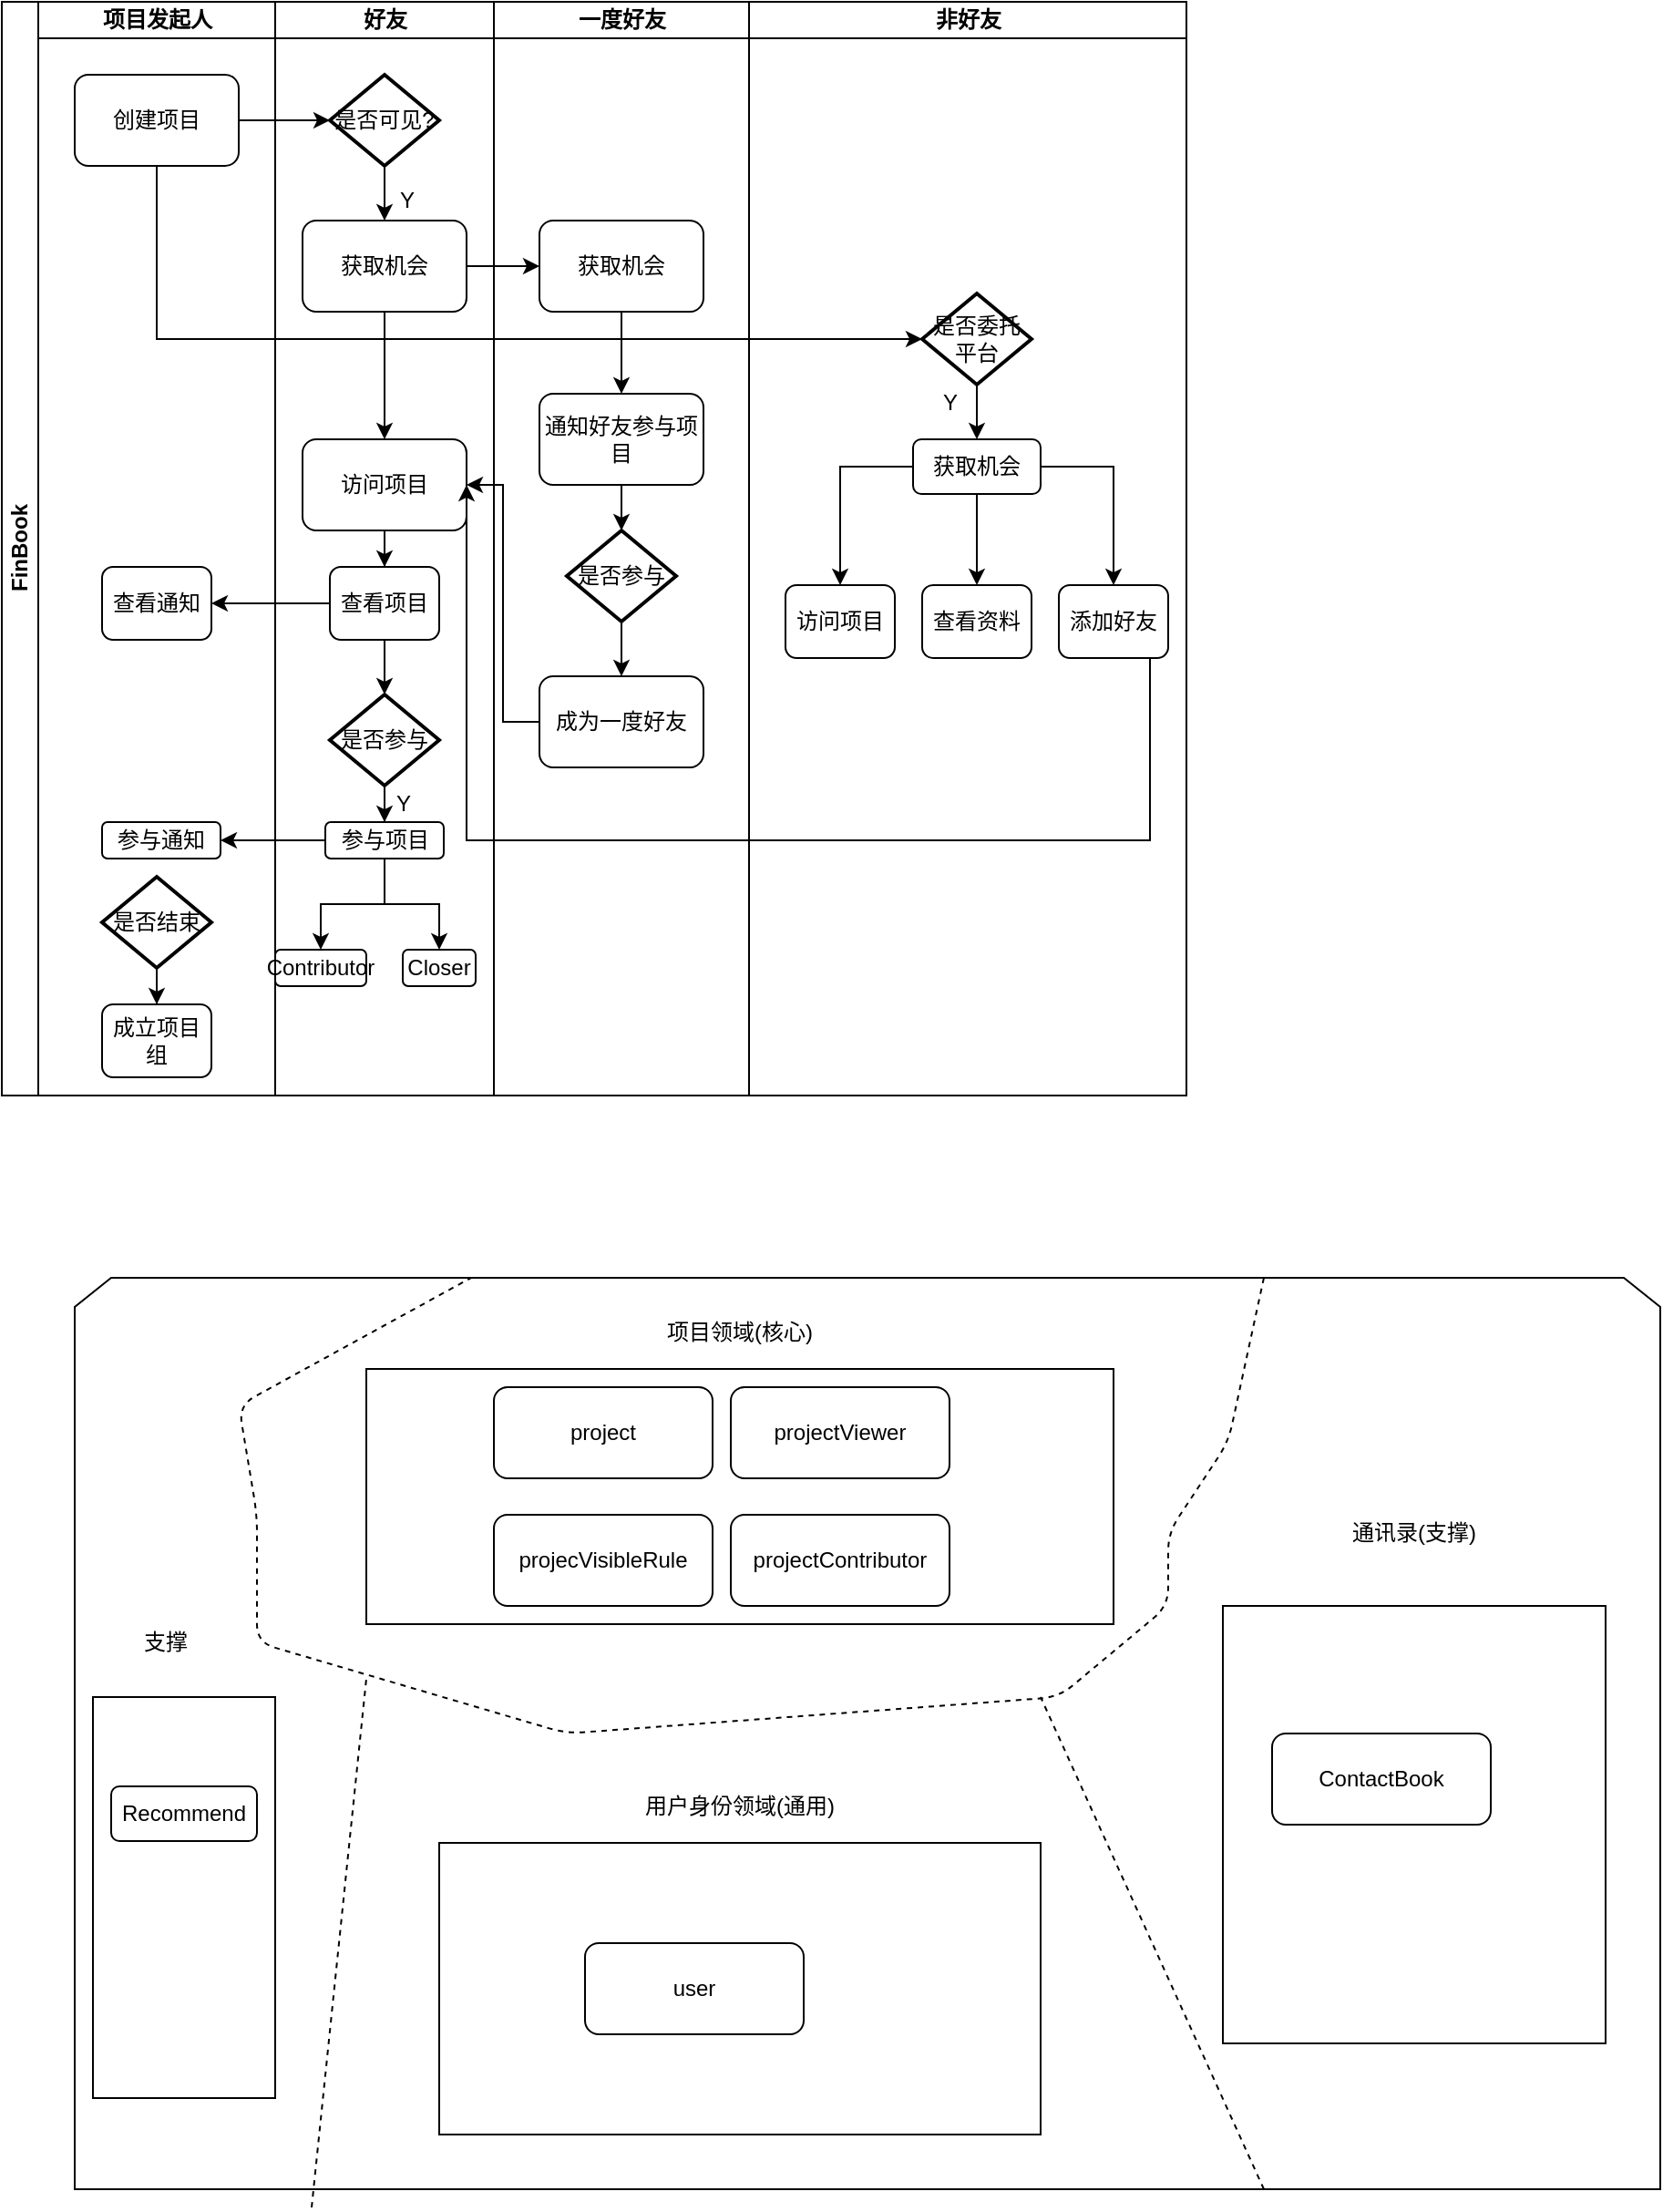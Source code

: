 <mxfile version="12.5.3" type="device"><diagram id="yJ2O0ap2HQg1mVwwlZUG" name="第 1 页"><mxGraphModel dx="1327" dy="863" grid="1" gridSize="10" guides="1" tooltips="1" connect="1" arrows="1" fold="1" page="1" pageScale="1" pageWidth="827" pageHeight="1169" math="0" shadow="0"><root><mxCell id="0"/><mxCell id="1" parent="0"/><mxCell id="QlnAxu6G90VUzhI2hyzj-1" value="FinBook" style="swimlane;html=1;childLayout=stackLayout;resizeParent=1;resizeParentMax=0;startSize=20;horizontal=0;horizontalStack=1;" vertex="1" parent="1"><mxGeometry x="130" y="160" width="410" height="600" as="geometry"/></mxCell><mxCell id="QlnAxu6G90VUzhI2hyzj-2" value="项目发起人" style="swimlane;html=1;startSize=20;" vertex="1" parent="QlnAxu6G90VUzhI2hyzj-1"><mxGeometry x="20" width="130" height="600" as="geometry"/></mxCell><mxCell id="QlnAxu6G90VUzhI2hyzj-7" value="创建项目" style="shape=ext;rounded=1;html=1;whiteSpace=wrap;" vertex="1" parent="QlnAxu6G90VUzhI2hyzj-2"><mxGeometry x="20" y="40" width="90" height="50" as="geometry"/></mxCell><mxCell id="QlnAxu6G90VUzhI2hyzj-89" value="查看通知" style="shape=ext;rounded=1;html=1;whiteSpace=wrap;" vertex="1" parent="QlnAxu6G90VUzhI2hyzj-2"><mxGeometry x="35" y="310" width="60" height="40" as="geometry"/></mxCell><mxCell id="QlnAxu6G90VUzhI2hyzj-90" value="参与通知" style="shape=ext;rounded=1;html=1;whiteSpace=wrap;" vertex="1" parent="QlnAxu6G90VUzhI2hyzj-2"><mxGeometry x="35" y="450" width="65" height="20" as="geometry"/></mxCell><mxCell id="QlnAxu6G90VUzhI2hyzj-95" value="成立项目组" style="shape=ext;rounded=1;html=1;whiteSpace=wrap;" vertex="1" parent="QlnAxu6G90VUzhI2hyzj-2"><mxGeometry x="35" y="550" width="60" height="40" as="geometry"/></mxCell><mxCell id="QlnAxu6G90VUzhI2hyzj-100" style="edgeStyle=orthogonalEdgeStyle;rounded=0;orthogonalLoop=1;jettySize=auto;html=1;entryX=0.5;entryY=0;entryDx=0;entryDy=0;" edge="1" parent="QlnAxu6G90VUzhI2hyzj-2" source="QlnAxu6G90VUzhI2hyzj-97" target="QlnAxu6G90VUzhI2hyzj-95"><mxGeometry relative="1" as="geometry"/></mxCell><mxCell id="QlnAxu6G90VUzhI2hyzj-97" value="是否结束" style="strokeWidth=2;html=1;shape=mxgraph.flowchart.decision;whiteSpace=wrap;" vertex="1" parent="QlnAxu6G90VUzhI2hyzj-2"><mxGeometry x="35" y="480" width="60" height="50" as="geometry"/></mxCell><mxCell id="QlnAxu6G90VUzhI2hyzj-3" value="好友" style="swimlane;html=1;startSize=20;" vertex="1" parent="QlnAxu6G90VUzhI2hyzj-1"><mxGeometry x="150" width="120" height="600" as="geometry"/></mxCell><mxCell id="QlnAxu6G90VUzhI2hyzj-31" style="edgeStyle=orthogonalEdgeStyle;rounded=0;orthogonalLoop=1;jettySize=auto;html=1;" edge="1" parent="QlnAxu6G90VUzhI2hyzj-3" source="QlnAxu6G90VUzhI2hyzj-10" target="QlnAxu6G90VUzhI2hyzj-15"><mxGeometry relative="1" as="geometry"/></mxCell><mxCell id="QlnAxu6G90VUzhI2hyzj-10" value="获取机会" style="shape=ext;rounded=1;html=1;whiteSpace=wrap;" vertex="1" parent="QlnAxu6G90VUzhI2hyzj-3"><mxGeometry x="15" y="120" width="90" height="50" as="geometry"/></mxCell><mxCell id="QlnAxu6G90VUzhI2hyzj-12" value="" style="edgeStyle=orthogonalEdgeStyle;rounded=0;orthogonalLoop=1;jettySize=auto;html=1;" edge="1" parent="QlnAxu6G90VUzhI2hyzj-3" source="QlnAxu6G90VUzhI2hyzj-11" target="QlnAxu6G90VUzhI2hyzj-10"><mxGeometry relative="1" as="geometry"/></mxCell><mxCell id="QlnAxu6G90VUzhI2hyzj-11" value="是否可见?" style="strokeWidth=2;html=1;shape=mxgraph.flowchart.decision;whiteSpace=wrap;" vertex="1" parent="QlnAxu6G90VUzhI2hyzj-3"><mxGeometry x="30" y="40" width="60" height="50" as="geometry"/></mxCell><mxCell id="QlnAxu6G90VUzhI2hyzj-62" style="edgeStyle=orthogonalEdgeStyle;rounded=0;orthogonalLoop=1;jettySize=auto;html=1;entryX=0.5;entryY=0;entryDx=0;entryDy=0;" edge="1" parent="QlnAxu6G90VUzhI2hyzj-3" source="QlnAxu6G90VUzhI2hyzj-15" target="QlnAxu6G90VUzhI2hyzj-57"><mxGeometry relative="1" as="geometry"/></mxCell><mxCell id="QlnAxu6G90VUzhI2hyzj-15" value="访问项目" style="shape=ext;rounded=1;html=1;whiteSpace=wrap;" vertex="1" parent="QlnAxu6G90VUzhI2hyzj-3"><mxGeometry x="15" y="240" width="90" height="50" as="geometry"/></mxCell><mxCell id="QlnAxu6G90VUzhI2hyzj-63" style="edgeStyle=orthogonalEdgeStyle;rounded=0;orthogonalLoop=1;jettySize=auto;html=1;" edge="1" parent="QlnAxu6G90VUzhI2hyzj-3" source="QlnAxu6G90VUzhI2hyzj-57" target="QlnAxu6G90VUzhI2hyzj-59"><mxGeometry relative="1" as="geometry"/></mxCell><mxCell id="QlnAxu6G90VUzhI2hyzj-57" value="查看项目" style="shape=ext;rounded=1;html=1;whiteSpace=wrap;" vertex="1" parent="QlnAxu6G90VUzhI2hyzj-3"><mxGeometry x="30" y="310" width="60" height="40" as="geometry"/></mxCell><mxCell id="QlnAxu6G90VUzhI2hyzj-68" style="edgeStyle=orthogonalEdgeStyle;rounded=0;orthogonalLoop=1;jettySize=auto;html=1;entryX=0.5;entryY=0;entryDx=0;entryDy=0;" edge="1" parent="QlnAxu6G90VUzhI2hyzj-3" source="QlnAxu6G90VUzhI2hyzj-59" target="QlnAxu6G90VUzhI2hyzj-65"><mxGeometry relative="1" as="geometry"/></mxCell><mxCell id="QlnAxu6G90VUzhI2hyzj-59" value="是否参与" style="strokeWidth=2;html=1;shape=mxgraph.flowchart.decision;whiteSpace=wrap;" vertex="1" parent="QlnAxu6G90VUzhI2hyzj-3"><mxGeometry x="30" y="380" width="60" height="50" as="geometry"/></mxCell><mxCell id="QlnAxu6G90VUzhI2hyzj-69" style="edgeStyle=orthogonalEdgeStyle;rounded=0;orthogonalLoop=1;jettySize=auto;html=1;entryX=0.5;entryY=0;entryDx=0;entryDy=0;" edge="1" parent="QlnAxu6G90VUzhI2hyzj-3" source="QlnAxu6G90VUzhI2hyzj-65" target="QlnAxu6G90VUzhI2hyzj-66"><mxGeometry relative="1" as="geometry"/></mxCell><mxCell id="QlnAxu6G90VUzhI2hyzj-70" style="edgeStyle=orthogonalEdgeStyle;rounded=0;orthogonalLoop=1;jettySize=auto;html=1;entryX=0.5;entryY=0;entryDx=0;entryDy=0;" edge="1" parent="QlnAxu6G90VUzhI2hyzj-3" source="QlnAxu6G90VUzhI2hyzj-65" target="QlnAxu6G90VUzhI2hyzj-67"><mxGeometry relative="1" as="geometry"/></mxCell><mxCell id="QlnAxu6G90VUzhI2hyzj-65" value="参与项目" style="shape=ext;rounded=1;html=1;whiteSpace=wrap;" vertex="1" parent="QlnAxu6G90VUzhI2hyzj-3"><mxGeometry x="27.5" y="450" width="65" height="20" as="geometry"/></mxCell><mxCell id="QlnAxu6G90VUzhI2hyzj-66" value="Contributor" style="shape=ext;rounded=1;html=1;whiteSpace=wrap;" vertex="1" parent="QlnAxu6G90VUzhI2hyzj-3"><mxGeometry y="520" width="50" height="20" as="geometry"/></mxCell><mxCell id="QlnAxu6G90VUzhI2hyzj-67" value="Closer" style="shape=ext;rounded=1;html=1;whiteSpace=wrap;" vertex="1" parent="QlnAxu6G90VUzhI2hyzj-3"><mxGeometry x="70" y="520" width="40" height="20" as="geometry"/></mxCell><mxCell id="QlnAxu6G90VUzhI2hyzj-64" value="Y" style="text;html=1;align=center;verticalAlign=middle;resizable=0;points=[];autosize=1;" vertex="1" parent="QlnAxu6G90VUzhI2hyzj-3"><mxGeometry x="60" y="430" width="20" height="20" as="geometry"/></mxCell><mxCell id="QlnAxu6G90VUzhI2hyzj-4" value="一度好友" style="swimlane;html=1;startSize=20;" vertex="1" parent="QlnAxu6G90VUzhI2hyzj-1"><mxGeometry x="270" width="140" height="600" as="geometry"/></mxCell><mxCell id="QlnAxu6G90VUzhI2hyzj-18" value="" style="edgeStyle=orthogonalEdgeStyle;rounded=0;orthogonalLoop=1;jettySize=auto;html=1;" edge="1" parent="QlnAxu6G90VUzhI2hyzj-4" source="QlnAxu6G90VUzhI2hyzj-16" target="QlnAxu6G90VUzhI2hyzj-17"><mxGeometry relative="1" as="geometry"/></mxCell><mxCell id="QlnAxu6G90VUzhI2hyzj-16" value="获取机会" style="shape=ext;rounded=1;html=1;whiteSpace=wrap;" vertex="1" parent="QlnAxu6G90VUzhI2hyzj-4"><mxGeometry x="25" y="120" width="90" height="50" as="geometry"/></mxCell><mxCell id="QlnAxu6G90VUzhI2hyzj-26" style="edgeStyle=orthogonalEdgeStyle;rounded=0;orthogonalLoop=1;jettySize=auto;html=1;entryX=0.5;entryY=0;entryDx=0;entryDy=0;entryPerimeter=0;" edge="1" parent="QlnAxu6G90VUzhI2hyzj-4" source="QlnAxu6G90VUzhI2hyzj-17" target="QlnAxu6G90VUzhI2hyzj-23"><mxGeometry relative="1" as="geometry"/></mxCell><mxCell id="QlnAxu6G90VUzhI2hyzj-17" value="通知好友参与项目" style="shape=ext;rounded=1;html=1;whiteSpace=wrap;" vertex="1" parent="QlnAxu6G90VUzhI2hyzj-4"><mxGeometry x="25" y="215" width="90" height="50" as="geometry"/></mxCell><mxCell id="QlnAxu6G90VUzhI2hyzj-33" value="" style="edgeStyle=orthogonalEdgeStyle;rounded=0;orthogonalLoop=1;jettySize=auto;html=1;" edge="1" parent="QlnAxu6G90VUzhI2hyzj-4" source="QlnAxu6G90VUzhI2hyzj-23" target="QlnAxu6G90VUzhI2hyzj-29"><mxGeometry relative="1" as="geometry"/></mxCell><mxCell id="QlnAxu6G90VUzhI2hyzj-23" value="是否参与" style="strokeWidth=2;html=1;shape=mxgraph.flowchart.decision;whiteSpace=wrap;" vertex="1" parent="QlnAxu6G90VUzhI2hyzj-4"><mxGeometry x="40" y="290" width="60" height="50" as="geometry"/></mxCell><mxCell id="QlnAxu6G90VUzhI2hyzj-29" value="成为一度好友" style="shape=ext;rounded=1;html=1;whiteSpace=wrap;" vertex="1" parent="QlnAxu6G90VUzhI2hyzj-4"><mxGeometry x="25" y="370" width="90" height="50" as="geometry"/></mxCell><mxCell id="QlnAxu6G90VUzhI2hyzj-14" value="" style="edgeStyle=orthogonalEdgeStyle;rounded=0;orthogonalLoop=1;jettySize=auto;html=1;" edge="1" parent="QlnAxu6G90VUzhI2hyzj-1" source="QlnAxu6G90VUzhI2hyzj-7" target="QlnAxu6G90VUzhI2hyzj-11"><mxGeometry relative="1" as="geometry"/></mxCell><mxCell id="QlnAxu6G90VUzhI2hyzj-30" style="edgeStyle=orthogonalEdgeStyle;rounded=0;orthogonalLoop=1;jettySize=auto;html=1;entryX=1;entryY=0.5;entryDx=0;entryDy=0;" edge="1" parent="QlnAxu6G90VUzhI2hyzj-1" source="QlnAxu6G90VUzhI2hyzj-29" target="QlnAxu6G90VUzhI2hyzj-15"><mxGeometry relative="1" as="geometry"/></mxCell><mxCell id="QlnAxu6G90VUzhI2hyzj-32" value="" style="edgeStyle=orthogonalEdgeStyle;rounded=0;orthogonalLoop=1;jettySize=auto;html=1;" edge="1" parent="QlnAxu6G90VUzhI2hyzj-1" source="QlnAxu6G90VUzhI2hyzj-10" target="QlnAxu6G90VUzhI2hyzj-16"><mxGeometry relative="1" as="geometry"/></mxCell><mxCell id="QlnAxu6G90VUzhI2hyzj-101" value="" style="edgeStyle=orthogonalEdgeStyle;rounded=0;orthogonalLoop=1;jettySize=auto;html=1;" edge="1" parent="QlnAxu6G90VUzhI2hyzj-1" source="QlnAxu6G90VUzhI2hyzj-65" target="QlnAxu6G90VUzhI2hyzj-90"><mxGeometry relative="1" as="geometry"/></mxCell><mxCell id="QlnAxu6G90VUzhI2hyzj-102" value="" style="edgeStyle=orthogonalEdgeStyle;rounded=0;orthogonalLoop=1;jettySize=auto;html=1;" edge="1" parent="QlnAxu6G90VUzhI2hyzj-1" source="QlnAxu6G90VUzhI2hyzj-57" target="QlnAxu6G90VUzhI2hyzj-89"><mxGeometry relative="1" as="geometry"/></mxCell><mxCell id="QlnAxu6G90VUzhI2hyzj-5" value="非好友" style="swimlane;html=1;startSize=20;" vertex="1" parent="1"><mxGeometry x="540" y="160" width="240" height="600" as="geometry"/></mxCell><mxCell id="QlnAxu6G90VUzhI2hyzj-39" style="edgeStyle=orthogonalEdgeStyle;rounded=0;orthogonalLoop=1;jettySize=auto;html=1;entryX=0.5;entryY=0;entryDx=0;entryDy=0;" edge="1" parent="QlnAxu6G90VUzhI2hyzj-5" source="QlnAxu6G90VUzhI2hyzj-34" target="QlnAxu6G90VUzhI2hyzj-36"><mxGeometry relative="1" as="geometry"/></mxCell><mxCell id="QlnAxu6G90VUzhI2hyzj-34" value="是否委托平台" style="strokeWidth=2;html=1;shape=mxgraph.flowchart.decision;whiteSpace=wrap;" vertex="1" parent="QlnAxu6G90VUzhI2hyzj-5"><mxGeometry x="95" y="160" width="60" height="50" as="geometry"/></mxCell><mxCell id="QlnAxu6G90VUzhI2hyzj-50" style="edgeStyle=orthogonalEdgeStyle;rounded=0;orthogonalLoop=1;jettySize=auto;html=1;entryX=0.5;entryY=0;entryDx=0;entryDy=0;" edge="1" parent="QlnAxu6G90VUzhI2hyzj-5" source="QlnAxu6G90VUzhI2hyzj-36" target="QlnAxu6G90VUzhI2hyzj-47"><mxGeometry relative="1" as="geometry"/></mxCell><mxCell id="QlnAxu6G90VUzhI2hyzj-51" style="edgeStyle=orthogonalEdgeStyle;rounded=0;orthogonalLoop=1;jettySize=auto;html=1;" edge="1" parent="QlnAxu6G90VUzhI2hyzj-5" source="QlnAxu6G90VUzhI2hyzj-36" target="QlnAxu6G90VUzhI2hyzj-48"><mxGeometry relative="1" as="geometry"/></mxCell><mxCell id="QlnAxu6G90VUzhI2hyzj-52" style="edgeStyle=orthogonalEdgeStyle;rounded=0;orthogonalLoop=1;jettySize=auto;html=1;" edge="1" parent="QlnAxu6G90VUzhI2hyzj-5" source="QlnAxu6G90VUzhI2hyzj-36" target="QlnAxu6G90VUzhI2hyzj-49"><mxGeometry relative="1" as="geometry"/></mxCell><mxCell id="QlnAxu6G90VUzhI2hyzj-36" value="获取机会" style="shape=ext;rounded=1;html=1;whiteSpace=wrap;" vertex="1" parent="QlnAxu6G90VUzhI2hyzj-5"><mxGeometry x="90" y="240" width="70" height="30" as="geometry"/></mxCell><mxCell id="QlnAxu6G90VUzhI2hyzj-40" value="Y" style="text;html=1;align=center;verticalAlign=middle;resizable=0;points=[];autosize=1;" vertex="1" parent="QlnAxu6G90VUzhI2hyzj-5"><mxGeometry x="100" y="210" width="20" height="20" as="geometry"/></mxCell><mxCell id="QlnAxu6G90VUzhI2hyzj-47" value="访问项目" style="shape=ext;rounded=1;html=1;whiteSpace=wrap;" vertex="1" parent="QlnAxu6G90VUzhI2hyzj-5"><mxGeometry x="20" y="320" width="60" height="40" as="geometry"/></mxCell><mxCell id="QlnAxu6G90VUzhI2hyzj-48" value="查看资料" style="shape=ext;rounded=1;html=1;whiteSpace=wrap;" vertex="1" parent="QlnAxu6G90VUzhI2hyzj-5"><mxGeometry x="95" y="320" width="60" height="40" as="geometry"/></mxCell><mxCell id="QlnAxu6G90VUzhI2hyzj-49" value="添加好友" style="shape=ext;rounded=1;html=1;whiteSpace=wrap;" vertex="1" parent="QlnAxu6G90VUzhI2hyzj-5"><mxGeometry x="170" y="320" width="60" height="40" as="geometry"/></mxCell><mxCell id="QlnAxu6G90VUzhI2hyzj-13" value="Y" style="text;html=1;align=center;verticalAlign=middle;resizable=0;points=[];autosize=1;" vertex="1" parent="1"><mxGeometry x="342" y="259" width="20" height="20" as="geometry"/></mxCell><mxCell id="QlnAxu6G90VUzhI2hyzj-41" style="edgeStyle=orthogonalEdgeStyle;rounded=0;orthogonalLoop=1;jettySize=auto;html=1;entryX=0;entryY=0.5;entryDx=0;entryDy=0;entryPerimeter=0;" edge="1" parent="1" source="QlnAxu6G90VUzhI2hyzj-7" target="QlnAxu6G90VUzhI2hyzj-34"><mxGeometry relative="1" as="geometry"><Array as="points"><mxPoint x="215" y="345"/></Array></mxGeometry></mxCell><mxCell id="QlnAxu6G90VUzhI2hyzj-56" style="edgeStyle=orthogonalEdgeStyle;rounded=0;orthogonalLoop=1;jettySize=auto;html=1;entryX=1;entryY=0.5;entryDx=0;entryDy=0;" edge="1" parent="1" source="QlnAxu6G90VUzhI2hyzj-49" target="QlnAxu6G90VUzhI2hyzj-15"><mxGeometry relative="1" as="geometry"><Array as="points"><mxPoint x="760" y="620"/><mxPoint x="385" y="620"/></Array></mxGeometry></mxCell><mxCell id="QlnAxu6G90VUzhI2hyzj-107" value="" style="shape=loopLimit;whiteSpace=wrap;html=1;" vertex="1" parent="1"><mxGeometry x="170" y="860" width="870" height="500" as="geometry"/></mxCell><mxCell id="QlnAxu6G90VUzhI2hyzj-109" value="" style="endArrow=none;dashed=1;html=1;entryX=0.25;entryY=0;entryDx=0;entryDy=0;exitX=0.75;exitY=0;exitDx=0;exitDy=0;" edge="1" parent="1" source="QlnAxu6G90VUzhI2hyzj-107" target="QlnAxu6G90VUzhI2hyzj-107"><mxGeometry width="50" height="50" relative="1" as="geometry"><mxPoint x="240" y="990" as="sourcePoint"/><mxPoint x="290" y="940" as="targetPoint"/><Array as="points"><mxPoint x="803" y="950"/><mxPoint x="770" y="1000"/><mxPoint x="770" y="1040"/><mxPoint x="710" y="1090"/><mxPoint x="440" y="1110"/><mxPoint x="270" y="1060"/><mxPoint x="270" y="990"/><mxPoint x="260" y="930"/></Array></mxGeometry></mxCell><mxCell id="QlnAxu6G90VUzhI2hyzj-110" value="" style="endArrow=none;dashed=1;html=1;" edge="1" parent="1"><mxGeometry width="50" height="50" relative="1" as="geometry"><mxPoint x="300" y="1370" as="sourcePoint"/><mxPoint x="330" y="1080" as="targetPoint"/></mxGeometry></mxCell><mxCell id="QlnAxu6G90VUzhI2hyzj-111" value="" style="endArrow=none;dashed=1;html=1;exitX=0.75;exitY=1;exitDx=0;exitDy=0;" edge="1" parent="1" source="QlnAxu6G90VUzhI2hyzj-107"><mxGeometry width="50" height="50" relative="1" as="geometry"><mxPoint x="630" y="1100" as="sourcePoint"/><mxPoint x="700" y="1090" as="targetPoint"/></mxGeometry></mxCell><mxCell id="QlnAxu6G90VUzhI2hyzj-112" value="" style="rounded=0;whiteSpace=wrap;html=1;" vertex="1" parent="1"><mxGeometry x="330" y="910" width="410" height="140" as="geometry"/></mxCell><mxCell id="QlnAxu6G90VUzhI2hyzj-114" value="项目领域(核心)" style="text;html=1;strokeColor=none;fillColor=none;align=center;verticalAlign=middle;whiteSpace=wrap;rounded=0;" vertex="1" parent="1"><mxGeometry x="430" y="880" width="210" height="20" as="geometry"/></mxCell><mxCell id="QlnAxu6G90VUzhI2hyzj-115" value="通讯录(支撑)" style="text;html=1;strokeColor=none;fillColor=none;align=center;verticalAlign=middle;whiteSpace=wrap;rounded=0;" vertex="1" parent="1"><mxGeometry x="800" y="990" width="210" height="20" as="geometry"/></mxCell><mxCell id="QlnAxu6G90VUzhI2hyzj-116" value="" style="rounded=0;whiteSpace=wrap;html=1;" vertex="1" parent="1"><mxGeometry x="800" y="1040" width="210" height="240" as="geometry"/></mxCell><mxCell id="QlnAxu6G90VUzhI2hyzj-117" value="" style="rounded=0;whiteSpace=wrap;html=1;" vertex="1" parent="1"><mxGeometry x="370" y="1170" width="330" height="160" as="geometry"/></mxCell><mxCell id="QlnAxu6G90VUzhI2hyzj-118" value="用户身份领域(通用)" style="text;html=1;strokeColor=none;fillColor=none;align=center;verticalAlign=middle;whiteSpace=wrap;rounded=0;" vertex="1" parent="1"><mxGeometry x="430" y="1140" width="210" height="20" as="geometry"/></mxCell><mxCell id="QlnAxu6G90VUzhI2hyzj-119" value="" style="rounded=0;whiteSpace=wrap;html=1;" vertex="1" parent="1"><mxGeometry x="180" y="1090" width="100" height="220" as="geometry"/></mxCell><mxCell id="QlnAxu6G90VUzhI2hyzj-120" value="支撑" style="text;html=1;strokeColor=none;fillColor=none;align=center;verticalAlign=middle;whiteSpace=wrap;rounded=0;" vertex="1" parent="1"><mxGeometry x="160" y="1050" width="120" height="20" as="geometry"/></mxCell><mxCell id="QlnAxu6G90VUzhI2hyzj-122" value="project" style="rounded=1;whiteSpace=wrap;html=1;" vertex="1" parent="1"><mxGeometry x="400" y="920" width="120" height="50" as="geometry"/></mxCell><mxCell id="QlnAxu6G90VUzhI2hyzj-123" value="projectViewer" style="rounded=1;whiteSpace=wrap;html=1;" vertex="1" parent="1"><mxGeometry x="530" y="920" width="120" height="50" as="geometry"/></mxCell><mxCell id="QlnAxu6G90VUzhI2hyzj-124" value="projectContributor" style="rounded=1;whiteSpace=wrap;html=1;" vertex="1" parent="1"><mxGeometry x="530" y="990" width="120" height="50" as="geometry"/></mxCell><mxCell id="QlnAxu6G90VUzhI2hyzj-126" value="projecVisibleRule" style="rounded=1;whiteSpace=wrap;html=1;" vertex="1" parent="1"><mxGeometry x="400" y="990" width="120" height="50" as="geometry"/></mxCell><mxCell id="QlnAxu6G90VUzhI2hyzj-127" value="user" style="rounded=1;whiteSpace=wrap;html=1;" vertex="1" parent="1"><mxGeometry x="450" y="1225" width="120" height="50" as="geometry"/></mxCell><mxCell id="QlnAxu6G90VUzhI2hyzj-128" value="ContactBook" style="rounded=1;whiteSpace=wrap;html=1;" vertex="1" parent="1"><mxGeometry x="827" y="1110" width="120" height="50" as="geometry"/></mxCell><mxCell id="QlnAxu6G90VUzhI2hyzj-129" value="Recommend" style="rounded=1;whiteSpace=wrap;html=1;" vertex="1" parent="1"><mxGeometry x="190" y="1139" width="80" height="30" as="geometry"/></mxCell></root></mxGraphModel></diagram></mxfile>